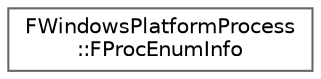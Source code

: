 digraph "Graphical Class Hierarchy"
{
 // INTERACTIVE_SVG=YES
 // LATEX_PDF_SIZE
  bgcolor="transparent";
  edge [fontname=Helvetica,fontsize=10,labelfontname=Helvetica,labelfontsize=10];
  node [fontname=Helvetica,fontsize=10,shape=box,height=0.2,width=0.4];
  rankdir="LR";
  Node0 [id="Node000000",label="FWindowsPlatformProcess\l::FProcEnumInfo",height=0.2,width=0.4,color="grey40", fillcolor="white", style="filled",URL="$d3/d53/structFWindowsPlatformProcess_1_1FProcEnumInfo.html",tooltip="Process enumeration info structure."];
}
